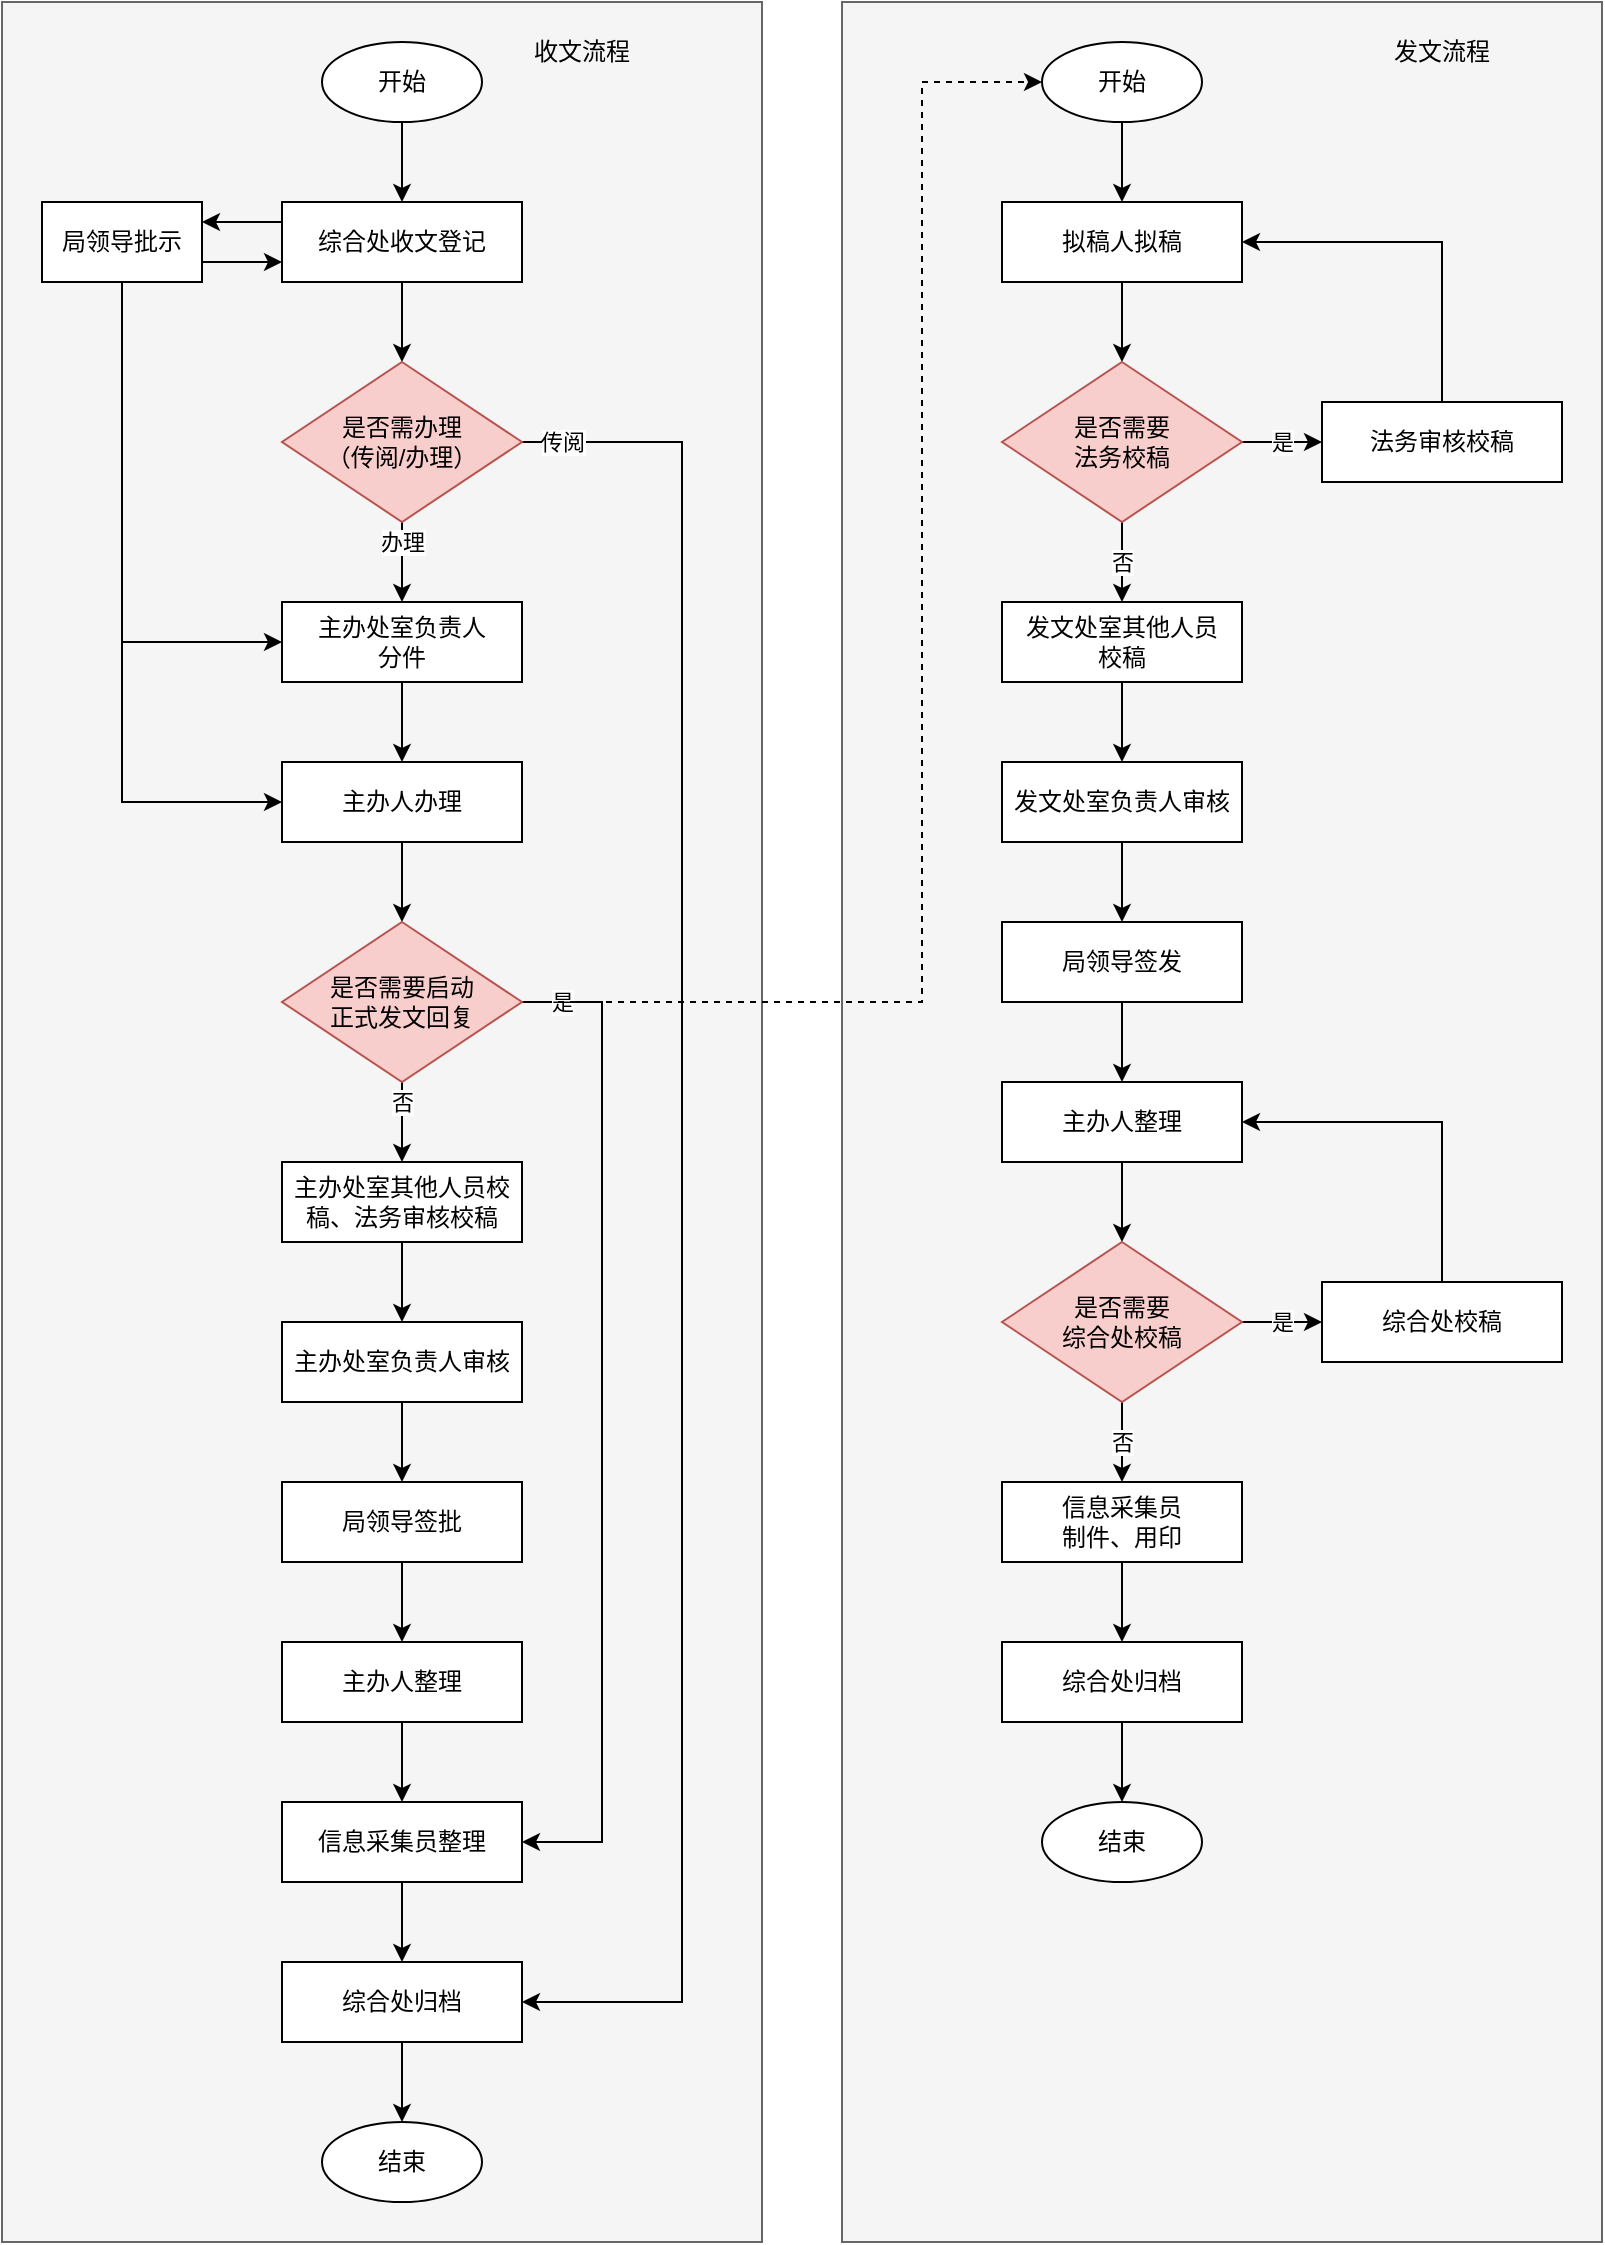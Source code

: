 <mxfile version="15.5.9" type="github">
  <diagram id="O6qlRcYxYnAS0MhGZkGk" name="Page-1">
    <mxGraphModel dx="1185" dy="662" grid="1" gridSize="10" guides="1" tooltips="1" connect="1" arrows="1" fold="1" page="1" pageScale="1" pageWidth="827" pageHeight="1169" math="0" shadow="0">
      <root>
        <mxCell id="0" />
        <mxCell id="1" parent="0" />
        <mxCell id="wXf7YKgk8mzoOxNrpmlC-60" value="" style="rounded=0;whiteSpace=wrap;html=1;fillColor=#f5f5f5;fontColor=#333333;strokeColor=#666666;" vertex="1" parent="1">
          <mxGeometry x="440" y="20" width="380" height="1120" as="geometry" />
        </mxCell>
        <mxCell id="wXf7YKgk8mzoOxNrpmlC-59" value="" style="rounded=0;whiteSpace=wrap;html=1;fillColor=#f5f5f5;fontColor=#333333;strokeColor=#666666;" vertex="1" parent="1">
          <mxGeometry x="20" y="20" width="380" height="1120" as="geometry" />
        </mxCell>
        <mxCell id="wXf7YKgk8mzoOxNrpmlC-1" style="edgeStyle=orthogonalEdgeStyle;rounded=0;orthogonalLoop=1;jettySize=auto;html=1;exitX=0.5;exitY=1;exitDx=0;exitDy=0;" edge="1" parent="1" source="2Ub8YZS8O_GlRJUQyoEj-1" target="2Ub8YZS8O_GlRJUQyoEj-2">
          <mxGeometry relative="1" as="geometry" />
        </mxCell>
        <mxCell id="2Ub8YZS8O_GlRJUQyoEj-1" value="开始" style="ellipse;whiteSpace=wrap;html=1;" parent="1" vertex="1">
          <mxGeometry x="180" y="40" width="80" height="40" as="geometry" />
        </mxCell>
        <mxCell id="2Ub8YZS8O_GlRJUQyoEj-7" value="" style="edgeStyle=orthogonalEdgeStyle;rounded=0;orthogonalLoop=1;jettySize=auto;html=1;" parent="1" source="2Ub8YZS8O_GlRJUQyoEj-2" target="2Ub8YZS8O_GlRJUQyoEj-6" edge="1">
          <mxGeometry relative="1" as="geometry" />
        </mxCell>
        <mxCell id="wXf7YKgk8mzoOxNrpmlC-4" style="edgeStyle=orthogonalEdgeStyle;rounded=0;orthogonalLoop=1;jettySize=auto;html=1;exitX=0;exitY=0.25;exitDx=0;exitDy=0;entryX=1;entryY=0.25;entryDx=0;entryDy=0;" edge="1" parent="1" source="2Ub8YZS8O_GlRJUQyoEj-2" target="2Ub8YZS8O_GlRJUQyoEj-10">
          <mxGeometry relative="1" as="geometry" />
        </mxCell>
        <mxCell id="2Ub8YZS8O_GlRJUQyoEj-2" value="综合处收文登记" style="rounded=0;whiteSpace=wrap;html=1;" parent="1" vertex="1">
          <mxGeometry x="160" y="120" width="120" height="40" as="geometry" />
        </mxCell>
        <mxCell id="2Ub8YZS8O_GlRJUQyoEj-9" value="办理" style="edgeStyle=orthogonalEdgeStyle;rounded=0;orthogonalLoop=1;jettySize=auto;html=1;" parent="1" source="2Ub8YZS8O_GlRJUQyoEj-6" target="2Ub8YZS8O_GlRJUQyoEj-8" edge="1">
          <mxGeometry x="-0.5" relative="1" as="geometry">
            <mxPoint as="offset" />
          </mxGeometry>
        </mxCell>
        <mxCell id="wXf7YKgk8mzoOxNrpmlC-43" style="edgeStyle=orthogonalEdgeStyle;rounded=0;orthogonalLoop=1;jettySize=auto;html=1;exitX=1;exitY=0.5;exitDx=0;exitDy=0;entryX=1;entryY=0.5;entryDx=0;entryDy=0;" edge="1" parent="1" source="2Ub8YZS8O_GlRJUQyoEj-6" target="Tn6mU59xpUYk5Qkx6o37-9">
          <mxGeometry relative="1" as="geometry">
            <Array as="points">
              <mxPoint x="360" y="240" />
              <mxPoint x="360" y="1020" />
            </Array>
          </mxGeometry>
        </mxCell>
        <mxCell id="wXf7YKgk8mzoOxNrpmlC-44" value="传阅" style="edgeLabel;html=1;align=center;verticalAlign=middle;resizable=0;points=[];" vertex="1" connectable="0" parent="wXf7YKgk8mzoOxNrpmlC-43">
          <mxGeometry x="-0.94" relative="1" as="geometry">
            <mxPoint x="-8" as="offset" />
          </mxGeometry>
        </mxCell>
        <mxCell id="2Ub8YZS8O_GlRJUQyoEj-6" value="是否需办理&lt;br&gt;（传阅/办理）" style="rhombus;whiteSpace=wrap;html=1;rounded=0;fillColor=#f8cecc;strokeColor=#b85450;" parent="1" vertex="1">
          <mxGeometry x="160" y="200" width="120" height="80" as="geometry" />
        </mxCell>
        <mxCell id="2Ub8YZS8O_GlRJUQyoEj-14" value="" style="edgeStyle=orthogonalEdgeStyle;rounded=0;orthogonalLoop=1;jettySize=auto;html=1;" parent="1" source="2Ub8YZS8O_GlRJUQyoEj-8" target="2Ub8YZS8O_GlRJUQyoEj-13" edge="1">
          <mxGeometry relative="1" as="geometry" />
        </mxCell>
        <mxCell id="2Ub8YZS8O_GlRJUQyoEj-8" value="主办处室负责人&lt;br&gt;分件" style="whiteSpace=wrap;html=1;rounded=0;" parent="1" vertex="1">
          <mxGeometry x="160" y="320" width="120" height="40" as="geometry" />
        </mxCell>
        <mxCell id="wXf7YKgk8mzoOxNrpmlC-5" style="edgeStyle=orthogonalEdgeStyle;rounded=0;orthogonalLoop=1;jettySize=auto;html=1;exitX=1;exitY=0.75;exitDx=0;exitDy=0;entryX=0;entryY=0.75;entryDx=0;entryDy=0;" edge="1" parent="1" source="2Ub8YZS8O_GlRJUQyoEj-10" target="2Ub8YZS8O_GlRJUQyoEj-2">
          <mxGeometry relative="1" as="geometry" />
        </mxCell>
        <mxCell id="wXf7YKgk8mzoOxNrpmlC-6" style="edgeStyle=orthogonalEdgeStyle;rounded=0;orthogonalLoop=1;jettySize=auto;html=1;exitX=0.5;exitY=1;exitDx=0;exitDy=0;entryX=0;entryY=0.5;entryDx=0;entryDy=0;" edge="1" parent="1" source="2Ub8YZS8O_GlRJUQyoEj-10" target="2Ub8YZS8O_GlRJUQyoEj-8">
          <mxGeometry relative="1" as="geometry" />
        </mxCell>
        <mxCell id="wXf7YKgk8mzoOxNrpmlC-7" style="edgeStyle=orthogonalEdgeStyle;rounded=0;orthogonalLoop=1;jettySize=auto;html=1;exitX=0.5;exitY=1;exitDx=0;exitDy=0;entryX=0;entryY=0.5;entryDx=0;entryDy=0;" edge="1" parent="1" source="2Ub8YZS8O_GlRJUQyoEj-10" target="2Ub8YZS8O_GlRJUQyoEj-13">
          <mxGeometry relative="1" as="geometry" />
        </mxCell>
        <mxCell id="2Ub8YZS8O_GlRJUQyoEj-10" value="局领导批示" style="rounded=0;whiteSpace=wrap;html=1;" parent="1" vertex="1">
          <mxGeometry x="40" y="120" width="80" height="40" as="geometry" />
        </mxCell>
        <mxCell id="2Ub8YZS8O_GlRJUQyoEj-19" value="" style="edgeStyle=orthogonalEdgeStyle;rounded=0;orthogonalLoop=1;jettySize=auto;html=1;" parent="1" source="2Ub8YZS8O_GlRJUQyoEj-13" target="2Ub8YZS8O_GlRJUQyoEj-18" edge="1">
          <mxGeometry relative="1" as="geometry" />
        </mxCell>
        <mxCell id="2Ub8YZS8O_GlRJUQyoEj-13" value="主办人办理" style="whiteSpace=wrap;html=1;rounded=0;" parent="1" vertex="1">
          <mxGeometry x="160" y="400" width="120" height="40" as="geometry" />
        </mxCell>
        <mxCell id="2Ub8YZS8O_GlRJUQyoEj-26" value="否" style="edgeStyle=orthogonalEdgeStyle;rounded=0;orthogonalLoop=1;jettySize=auto;html=1;" parent="1" source="2Ub8YZS8O_GlRJUQyoEj-18" target="2Ub8YZS8O_GlRJUQyoEj-25" edge="1">
          <mxGeometry x="-0.5" relative="1" as="geometry">
            <mxPoint as="offset" />
          </mxGeometry>
        </mxCell>
        <mxCell id="Tn6mU59xpUYk5Qkx6o37-11" style="edgeStyle=orthogonalEdgeStyle;rounded=0;orthogonalLoop=1;jettySize=auto;html=1;exitX=1;exitY=0.5;exitDx=0;exitDy=0;entryX=1;entryY=0.5;entryDx=0;entryDy=0;" parent="1" source="2Ub8YZS8O_GlRJUQyoEj-18" target="Tn6mU59xpUYk5Qkx6o37-7" edge="1">
          <mxGeometry relative="1" as="geometry">
            <Array as="points">
              <mxPoint x="320" y="520" />
              <mxPoint x="320" y="940" />
            </Array>
            <mxPoint x="350" y="900" as="targetPoint" />
          </mxGeometry>
        </mxCell>
        <mxCell id="wXf7YKgk8mzoOxNrpmlC-8" value="是" style="edgeLabel;html=1;align=center;verticalAlign=middle;resizable=0;points=[];" vertex="1" connectable="0" parent="Tn6mU59xpUYk5Qkx6o37-11">
          <mxGeometry x="-0.917" y="3" relative="1" as="geometry">
            <mxPoint x="-1" y="3" as="offset" />
          </mxGeometry>
        </mxCell>
        <mxCell id="wXf7YKgk8mzoOxNrpmlC-57" style="edgeStyle=orthogonalEdgeStyle;rounded=0;orthogonalLoop=1;jettySize=auto;html=1;exitX=1;exitY=0.5;exitDx=0;exitDy=0;entryX=0;entryY=0.5;entryDx=0;entryDy=0;dashed=1;" edge="1" parent="1" source="2Ub8YZS8O_GlRJUQyoEj-18" target="wXf7YKgk8mzoOxNrpmlC-11">
          <mxGeometry relative="1" as="geometry">
            <Array as="points">
              <mxPoint x="480" y="520" />
              <mxPoint x="480" y="60" />
            </Array>
          </mxGeometry>
        </mxCell>
        <mxCell id="2Ub8YZS8O_GlRJUQyoEj-18" value="是否需要启动&lt;br&gt;正式发文回复" style="rhombus;whiteSpace=wrap;html=1;rounded=0;fillColor=#f8cecc;strokeColor=#b85450;" parent="1" vertex="1">
          <mxGeometry x="160" y="480" width="120" height="80" as="geometry" />
        </mxCell>
        <mxCell id="Tn6mU59xpUYk5Qkx6o37-2" value="" style="edgeStyle=orthogonalEdgeStyle;rounded=0;orthogonalLoop=1;jettySize=auto;html=1;" parent="1" source="2Ub8YZS8O_GlRJUQyoEj-25" target="Tn6mU59xpUYk5Qkx6o37-1" edge="1">
          <mxGeometry relative="1" as="geometry" />
        </mxCell>
        <mxCell id="2Ub8YZS8O_GlRJUQyoEj-25" value="主办处室其他人员校稿、法务审核校稿" style="whiteSpace=wrap;html=1;rounded=0;" parent="1" vertex="1">
          <mxGeometry x="160" y="600" width="120" height="40" as="geometry" />
        </mxCell>
        <mxCell id="Tn6mU59xpUYk5Qkx6o37-4" value="" style="edgeStyle=orthogonalEdgeStyle;rounded=0;orthogonalLoop=1;jettySize=auto;html=1;" parent="1" source="Tn6mU59xpUYk5Qkx6o37-1" target="Tn6mU59xpUYk5Qkx6o37-3" edge="1">
          <mxGeometry relative="1" as="geometry" />
        </mxCell>
        <mxCell id="Tn6mU59xpUYk5Qkx6o37-1" value="主办处室负责人审核" style="whiteSpace=wrap;html=1;rounded=0;" parent="1" vertex="1">
          <mxGeometry x="160" y="680" width="120" height="40" as="geometry" />
        </mxCell>
        <mxCell id="Tn6mU59xpUYk5Qkx6o37-6" value="" style="edgeStyle=orthogonalEdgeStyle;rounded=0;orthogonalLoop=1;jettySize=auto;html=1;" parent="1" source="Tn6mU59xpUYk5Qkx6o37-3" target="Tn6mU59xpUYk5Qkx6o37-5" edge="1">
          <mxGeometry relative="1" as="geometry" />
        </mxCell>
        <mxCell id="Tn6mU59xpUYk5Qkx6o37-3" value="局领导签批" style="whiteSpace=wrap;html=1;rounded=0;" parent="1" vertex="1">
          <mxGeometry x="160" y="760" width="120" height="40" as="geometry" />
        </mxCell>
        <mxCell id="Tn6mU59xpUYk5Qkx6o37-8" value="" style="edgeStyle=orthogonalEdgeStyle;rounded=0;orthogonalLoop=1;jettySize=auto;html=1;" parent="1" source="Tn6mU59xpUYk5Qkx6o37-5" target="Tn6mU59xpUYk5Qkx6o37-7" edge="1">
          <mxGeometry relative="1" as="geometry" />
        </mxCell>
        <mxCell id="Tn6mU59xpUYk5Qkx6o37-5" value="主办人整理" style="whiteSpace=wrap;html=1;rounded=0;" parent="1" vertex="1">
          <mxGeometry x="160" y="840" width="120" height="40" as="geometry" />
        </mxCell>
        <mxCell id="Tn6mU59xpUYk5Qkx6o37-10" value="" style="edgeStyle=orthogonalEdgeStyle;rounded=0;orthogonalLoop=1;jettySize=auto;html=1;" parent="1" source="Tn6mU59xpUYk5Qkx6o37-7" target="Tn6mU59xpUYk5Qkx6o37-9" edge="1">
          <mxGeometry relative="1" as="geometry" />
        </mxCell>
        <mxCell id="Tn6mU59xpUYk5Qkx6o37-7" value="信息采集员整理" style="whiteSpace=wrap;html=1;rounded=0;" parent="1" vertex="1">
          <mxGeometry x="160" y="920" width="120" height="40" as="geometry" />
        </mxCell>
        <mxCell id="wXf7YKgk8mzoOxNrpmlC-3" style="edgeStyle=orthogonalEdgeStyle;rounded=0;orthogonalLoop=1;jettySize=auto;html=1;exitX=0.5;exitY=1;exitDx=0;exitDy=0;" edge="1" parent="1" source="Tn6mU59xpUYk5Qkx6o37-9" target="wXf7YKgk8mzoOxNrpmlC-2">
          <mxGeometry relative="1" as="geometry" />
        </mxCell>
        <mxCell id="Tn6mU59xpUYk5Qkx6o37-9" value="综合处归档" style="whiteSpace=wrap;html=1;rounded=0;" parent="1" vertex="1">
          <mxGeometry x="160" y="1000" width="120" height="40" as="geometry" />
        </mxCell>
        <mxCell id="wXf7YKgk8mzoOxNrpmlC-2" value="结束" style="ellipse;whiteSpace=wrap;html=1;" vertex="1" parent="1">
          <mxGeometry x="180" y="1080" width="80" height="40" as="geometry" />
        </mxCell>
        <mxCell id="wXf7YKgk8mzoOxNrpmlC-10" style="edgeStyle=orthogonalEdgeStyle;rounded=0;orthogonalLoop=1;jettySize=auto;html=1;exitX=0.5;exitY=1;exitDx=0;exitDy=0;" edge="1" parent="1" source="wXf7YKgk8mzoOxNrpmlC-11" target="wXf7YKgk8mzoOxNrpmlC-14">
          <mxGeometry relative="1" as="geometry" />
        </mxCell>
        <mxCell id="wXf7YKgk8mzoOxNrpmlC-11" value="开始" style="ellipse;whiteSpace=wrap;html=1;" vertex="1" parent="1">
          <mxGeometry x="540" y="40" width="80" height="40" as="geometry" />
        </mxCell>
        <mxCell id="wXf7YKgk8mzoOxNrpmlC-12" value="" style="edgeStyle=orthogonalEdgeStyle;rounded=0;orthogonalLoop=1;jettySize=auto;html=1;" edge="1" parent="1" source="wXf7YKgk8mzoOxNrpmlC-14" target="wXf7YKgk8mzoOxNrpmlC-16">
          <mxGeometry relative="1" as="geometry" />
        </mxCell>
        <mxCell id="wXf7YKgk8mzoOxNrpmlC-14" value="拟稿人拟稿" style="rounded=0;whiteSpace=wrap;html=1;" vertex="1" parent="1">
          <mxGeometry x="520" y="120" width="120" height="40" as="geometry" />
        </mxCell>
        <mxCell id="wXf7YKgk8mzoOxNrpmlC-45" value="是" style="edgeStyle=orthogonalEdgeStyle;rounded=0;orthogonalLoop=1;jettySize=auto;html=1;entryX=0;entryY=0.5;entryDx=0;entryDy=0;" edge="1" parent="1" source="wXf7YKgk8mzoOxNrpmlC-16" target="wXf7YKgk8mzoOxNrpmlC-46">
          <mxGeometry relative="1" as="geometry">
            <mxPoint x="690" y="210" as="targetPoint" />
          </mxGeometry>
        </mxCell>
        <mxCell id="wXf7YKgk8mzoOxNrpmlC-47" value="否" style="edgeStyle=orthogonalEdgeStyle;rounded=0;orthogonalLoop=1;jettySize=auto;html=1;exitX=0.5;exitY=1;exitDx=0;exitDy=0;" edge="1" parent="1" source="wXf7YKgk8mzoOxNrpmlC-16" target="wXf7YKgk8mzoOxNrpmlC-18">
          <mxGeometry relative="1" as="geometry" />
        </mxCell>
        <mxCell id="wXf7YKgk8mzoOxNrpmlC-16" value="是否需要&lt;br&gt;法务校稿" style="rhombus;whiteSpace=wrap;html=1;rounded=0;fillColor=#f8cecc;strokeColor=#b85450;" vertex="1" parent="1">
          <mxGeometry x="520" y="200" width="120" height="80" as="geometry" />
        </mxCell>
        <mxCell id="wXf7YKgk8mzoOxNrpmlC-17" value="" style="edgeStyle=orthogonalEdgeStyle;rounded=0;orthogonalLoop=1;jettySize=auto;html=1;" edge="1" parent="1" source="wXf7YKgk8mzoOxNrpmlC-18" target="wXf7YKgk8mzoOxNrpmlC-24">
          <mxGeometry relative="1" as="geometry" />
        </mxCell>
        <mxCell id="wXf7YKgk8mzoOxNrpmlC-18" value="发文处室其他人员&lt;br&gt;校稿" style="whiteSpace=wrap;html=1;rounded=0;" vertex="1" parent="1">
          <mxGeometry x="520" y="320" width="120" height="40" as="geometry" />
        </mxCell>
        <mxCell id="wXf7YKgk8mzoOxNrpmlC-49" style="edgeStyle=orthogonalEdgeStyle;rounded=0;orthogonalLoop=1;jettySize=auto;html=1;exitX=0.5;exitY=1;exitDx=0;exitDy=0;" edge="1" parent="1" source="wXf7YKgk8mzoOxNrpmlC-24" target="wXf7YKgk8mzoOxNrpmlC-34">
          <mxGeometry relative="1" as="geometry" />
        </mxCell>
        <mxCell id="wXf7YKgk8mzoOxNrpmlC-24" value="发文处室负责人审核" style="whiteSpace=wrap;html=1;rounded=0;" vertex="1" parent="1">
          <mxGeometry x="520" y="400" width="120" height="40" as="geometry" />
        </mxCell>
        <mxCell id="wXf7YKgk8mzoOxNrpmlC-33" value="" style="edgeStyle=orthogonalEdgeStyle;rounded=0;orthogonalLoop=1;jettySize=auto;html=1;" edge="1" parent="1" source="wXf7YKgk8mzoOxNrpmlC-34" target="wXf7YKgk8mzoOxNrpmlC-36">
          <mxGeometry relative="1" as="geometry" />
        </mxCell>
        <mxCell id="wXf7YKgk8mzoOxNrpmlC-34" value="局领导签发" style="whiteSpace=wrap;html=1;rounded=0;" vertex="1" parent="1">
          <mxGeometry x="520" y="480" width="120" height="40" as="geometry" />
        </mxCell>
        <mxCell id="wXf7YKgk8mzoOxNrpmlC-51" style="edgeStyle=orthogonalEdgeStyle;rounded=0;orthogonalLoop=1;jettySize=auto;html=1;exitX=0.5;exitY=1;exitDx=0;exitDy=0;" edge="1" parent="1" source="wXf7YKgk8mzoOxNrpmlC-36" target="wXf7YKgk8mzoOxNrpmlC-50">
          <mxGeometry relative="1" as="geometry" />
        </mxCell>
        <mxCell id="wXf7YKgk8mzoOxNrpmlC-36" value="主办人整理" style="whiteSpace=wrap;html=1;rounded=0;" vertex="1" parent="1">
          <mxGeometry x="520" y="560" width="120" height="40" as="geometry" />
        </mxCell>
        <mxCell id="wXf7YKgk8mzoOxNrpmlC-37" value="" style="edgeStyle=orthogonalEdgeStyle;rounded=0;orthogonalLoop=1;jettySize=auto;html=1;" edge="1" parent="1" source="wXf7YKgk8mzoOxNrpmlC-38" target="wXf7YKgk8mzoOxNrpmlC-40">
          <mxGeometry relative="1" as="geometry" />
        </mxCell>
        <mxCell id="wXf7YKgk8mzoOxNrpmlC-38" value="信息采集员&lt;br&gt;制件、用印" style="whiteSpace=wrap;html=1;rounded=0;" vertex="1" parent="1">
          <mxGeometry x="520" y="760" width="120" height="40" as="geometry" />
        </mxCell>
        <mxCell id="wXf7YKgk8mzoOxNrpmlC-39" style="edgeStyle=orthogonalEdgeStyle;rounded=0;orthogonalLoop=1;jettySize=auto;html=1;exitX=0.5;exitY=1;exitDx=0;exitDy=0;" edge="1" parent="1" source="wXf7YKgk8mzoOxNrpmlC-40" target="wXf7YKgk8mzoOxNrpmlC-41">
          <mxGeometry relative="1" as="geometry" />
        </mxCell>
        <mxCell id="wXf7YKgk8mzoOxNrpmlC-40" value="综合处归档" style="whiteSpace=wrap;html=1;rounded=0;" vertex="1" parent="1">
          <mxGeometry x="520" y="840" width="120" height="40" as="geometry" />
        </mxCell>
        <mxCell id="wXf7YKgk8mzoOxNrpmlC-41" value="结束" style="ellipse;whiteSpace=wrap;html=1;" vertex="1" parent="1">
          <mxGeometry x="540" y="920" width="80" height="40" as="geometry" />
        </mxCell>
        <mxCell id="wXf7YKgk8mzoOxNrpmlC-53" style="edgeStyle=orthogonalEdgeStyle;rounded=0;orthogonalLoop=1;jettySize=auto;html=1;exitX=0.5;exitY=0;exitDx=0;exitDy=0;entryX=1;entryY=0.5;entryDx=0;entryDy=0;" edge="1" parent="1" source="wXf7YKgk8mzoOxNrpmlC-46" target="wXf7YKgk8mzoOxNrpmlC-14">
          <mxGeometry relative="1" as="geometry" />
        </mxCell>
        <mxCell id="wXf7YKgk8mzoOxNrpmlC-46" value="法务审核校稿" style="rounded=0;whiteSpace=wrap;html=1;" vertex="1" parent="1">
          <mxGeometry x="680" y="220" width="120" height="40" as="geometry" />
        </mxCell>
        <mxCell id="wXf7YKgk8mzoOxNrpmlC-52" value="否" style="edgeStyle=orthogonalEdgeStyle;rounded=0;orthogonalLoop=1;jettySize=auto;html=1;exitX=0.5;exitY=1;exitDx=0;exitDy=0;entryX=0.5;entryY=0;entryDx=0;entryDy=0;" edge="1" parent="1" source="wXf7YKgk8mzoOxNrpmlC-50" target="wXf7YKgk8mzoOxNrpmlC-38">
          <mxGeometry relative="1" as="geometry" />
        </mxCell>
        <mxCell id="wXf7YKgk8mzoOxNrpmlC-55" value="是" style="edgeStyle=orthogonalEdgeStyle;rounded=0;orthogonalLoop=1;jettySize=auto;html=1;exitX=1;exitY=0.5;exitDx=0;exitDy=0;entryX=0;entryY=0.5;entryDx=0;entryDy=0;" edge="1" parent="1" source="wXf7YKgk8mzoOxNrpmlC-50" target="wXf7YKgk8mzoOxNrpmlC-54">
          <mxGeometry relative="1" as="geometry" />
        </mxCell>
        <mxCell id="wXf7YKgk8mzoOxNrpmlC-50" value="是否需要&lt;br&gt;综合处校稿" style="rhombus;whiteSpace=wrap;html=1;rounded=0;fillColor=#f8cecc;strokeColor=#b85450;" vertex="1" parent="1">
          <mxGeometry x="520" y="640" width="120" height="80" as="geometry" />
        </mxCell>
        <mxCell id="wXf7YKgk8mzoOxNrpmlC-56" style="edgeStyle=orthogonalEdgeStyle;rounded=0;orthogonalLoop=1;jettySize=auto;html=1;exitX=0.5;exitY=0;exitDx=0;exitDy=0;entryX=1;entryY=0.5;entryDx=0;entryDy=0;" edge="1" parent="1" source="wXf7YKgk8mzoOxNrpmlC-54" target="wXf7YKgk8mzoOxNrpmlC-36">
          <mxGeometry relative="1" as="geometry" />
        </mxCell>
        <mxCell id="wXf7YKgk8mzoOxNrpmlC-54" value="综合处校稿" style="rounded=0;whiteSpace=wrap;html=1;" vertex="1" parent="1">
          <mxGeometry x="680" y="660" width="120" height="40" as="geometry" />
        </mxCell>
        <mxCell id="wXf7YKgk8mzoOxNrpmlC-61" value="收文流程" style="text;html=1;strokeColor=none;fillColor=none;align=center;verticalAlign=middle;whiteSpace=wrap;rounded=0;" vertex="1" parent="1">
          <mxGeometry x="280" y="30" width="60" height="30" as="geometry" />
        </mxCell>
        <mxCell id="wXf7YKgk8mzoOxNrpmlC-62" value="发文流程" style="text;html=1;strokeColor=none;fillColor=none;align=center;verticalAlign=middle;whiteSpace=wrap;rounded=0;" vertex="1" parent="1">
          <mxGeometry x="710" y="30" width="60" height="30" as="geometry" />
        </mxCell>
      </root>
    </mxGraphModel>
  </diagram>
</mxfile>
